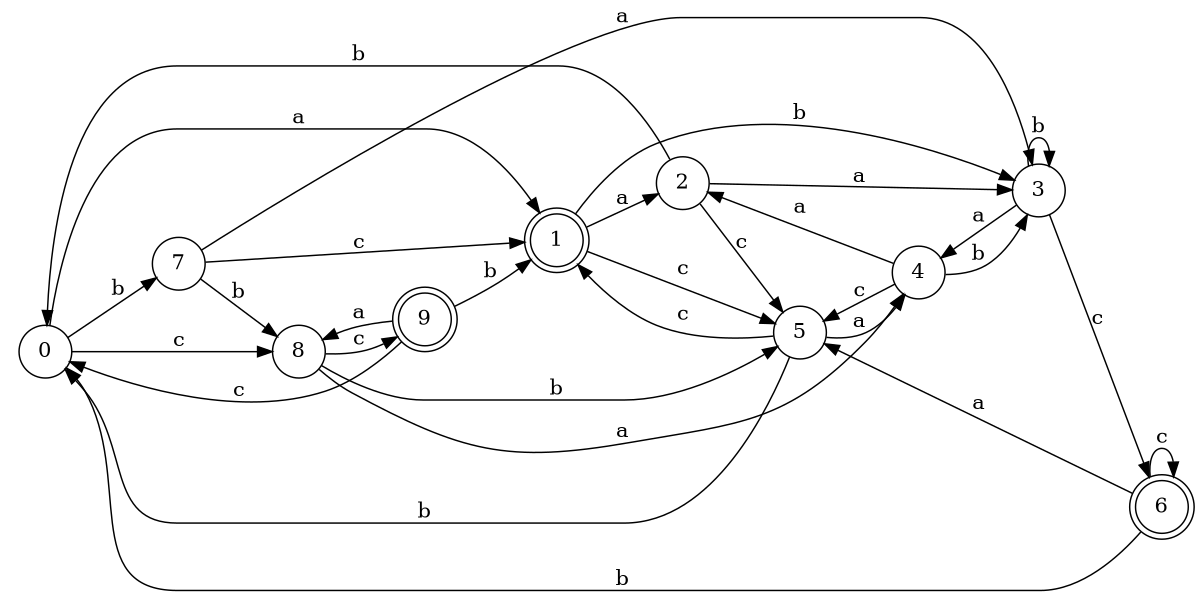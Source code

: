 digraph n8_7 {
__start0 [label="" shape="none"];

rankdir=LR;
size="8,5";

s0 [style="filled", color="black", fillcolor="white" shape="circle", label="0"];
s1 [style="rounded,filled", color="black", fillcolor="white" shape="doublecircle", label="1"];
s2 [style="filled", color="black", fillcolor="white" shape="circle", label="2"];
s3 [style="filled", color="black", fillcolor="white" shape="circle", label="3"];
s4 [style="filled", color="black", fillcolor="white" shape="circle", label="4"];
s5 [style="filled", color="black", fillcolor="white" shape="circle", label="5"];
s6 [style="rounded,filled", color="black", fillcolor="white" shape="doublecircle", label="6"];
s7 [style="filled", color="black", fillcolor="white" shape="circle", label="7"];
s8 [style="filled", color="black", fillcolor="white" shape="circle", label="8"];
s9 [style="rounded,filled", color="black", fillcolor="white" shape="doublecircle", label="9"];
s0 -> s1 [label="a"];
s0 -> s7 [label="b"];
s0 -> s8 [label="c"];
s1 -> s2 [label="a"];
s1 -> s3 [label="b"];
s1 -> s5 [label="c"];
s2 -> s3 [label="a"];
s2 -> s0 [label="b"];
s2 -> s5 [label="c"];
s3 -> s4 [label="a"];
s3 -> s3 [label="b"];
s3 -> s6 [label="c"];
s4 -> s2 [label="a"];
s4 -> s3 [label="b"];
s4 -> s5 [label="c"];
s5 -> s4 [label="a"];
s5 -> s0 [label="b"];
s5 -> s1 [label="c"];
s6 -> s5 [label="a"];
s6 -> s0 [label="b"];
s6 -> s6 [label="c"];
s7 -> s3 [label="a"];
s7 -> s8 [label="b"];
s7 -> s1 [label="c"];
s8 -> s4 [label="a"];
s8 -> s5 [label="b"];
s8 -> s9 [label="c"];
s9 -> s8 [label="a"];
s9 -> s1 [label="b"];
s9 -> s0 [label="c"];

}